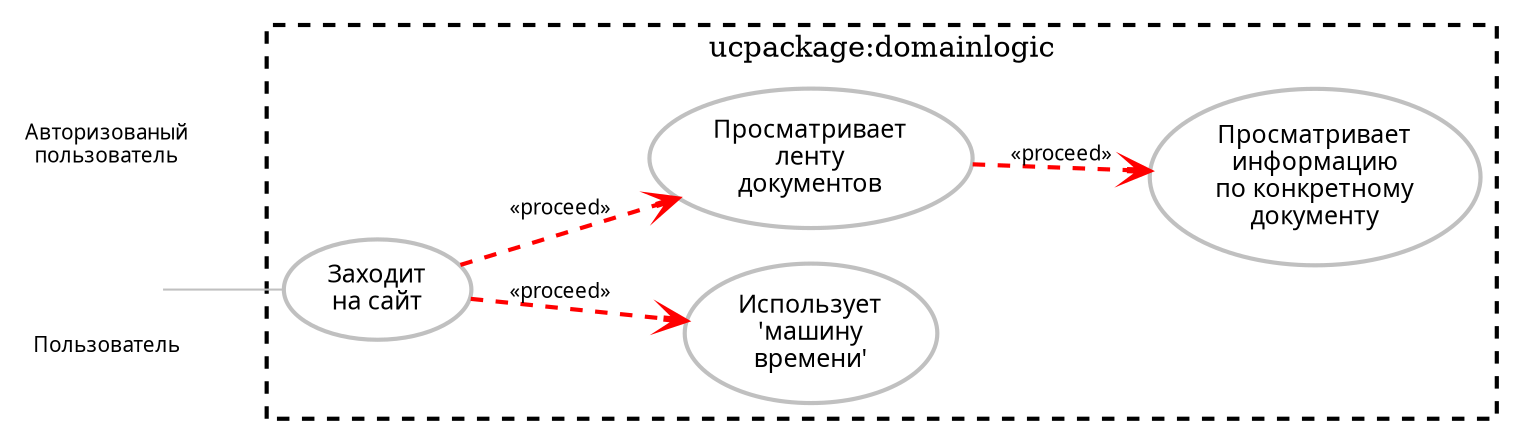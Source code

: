 
digraph usecase_ucpackage_domainlogic {
		
	subgraph clusterucpackage_domainlogic_User {
		label="Пользователь";labelloc="b";peripheries=0;margin=0;pad=0;fontname=Tahoma;fontsize=10;URL="domain:domainlogic:actors:User";ucpackage_domainlogic_User
	};
	
	"ucpackage_domainlogic_User" [label="",shapefile="/Users/kolpakov/vm/localhost/domainlogic/src/resources/images/stickman.svg",peripheries=0,margin=0];
	subgraph clusterucpackage_domainlogic_AutorizedUser {
		label="Авторизованый\nпользователь";labelloc="b";peripheries=0;margin=0;pad=0;fontname=Tahoma;fontsize=10;URL="domain:domainlogic:actors:AutorizedUser";ucpackage_domainlogic_AutorizedUser
	};
	
	"ucpackage_domainlogic_AutorizedUser" [label="",shapefile="/Users/kolpakov/vm/localhost/domainlogic/src/resources/images/stickman.svg",peripheries=0,margin=0];
	subgraph cluster_package {
		style="dashed,bold";
		label="ucpackage:domainlogic";
		node [shape=ellipse,style="bold",color=grey,fontname=Tahoma,fontsize=12,height=.5];
	    ucpackage_domainlogic_In [label="Заходит\nна сайт",tooltip="ucpackage:domainlogic:In",URL="ucpackage:domainlogic:In",fontname=Tahoma,fontsize=12];
	    ucpackage_domainlogic_UseTimeMachine [label="Использует\n'машину\nвремени'",tooltip="ucpackage:domainlogic:UseTimeMachine",URL="ucpackage:domainlogic:UseTimeMachine",fontname=Tahoma,fontsize=12];
	    ucpackage_domainlogic_UseDocsFeed [label="Просматривает\nленту\nдокументов",tooltip="ucpackage:domainlogic:UseDocsFeed",URL="ucpackage:domainlogic:UseDocsFeed",fontname=Tahoma,fontsize=12];
	    ucpackage_domainlogic_LookAtDocument [label="Просматривает\nинформацию\nпо конкретному\nдокументу",tooltip="ucpackage:domainlogic:LookAtDocument",URL="ucpackage:domainlogic:LookAtDocument",fontname=Tahoma,fontsize=12];
	}
	// use
	edge [fontname=Tahoma,fontsize=10]
	edge [arrowhead="none",color=grey];
	ucpackage_domainlogic_User -> ucpackage_domainlogic_In;
	// proceed
	node [shape=ellipse,style="bold,filled",height=.5,fillcolor=yellow,color=grey];
	edge [arrowhead="vee",style="dashed,bold",label="«proceed»",color=red];
	ucpackage_domainlogic_In -> ucpackage_domainlogic_UseTimeMachine;
	ucpackage_domainlogic_In -> ucpackage_domainlogic_UseDocsFeed;
	ucpackage_domainlogic_UseDocsFeed -> ucpackage_domainlogic_LookAtDocument;
	edge [arrowhead="vee",style="dashed,bold",label="«proceed»",color=grey];
	// invoke
	edge [arrowhead="vee",style="dashed,bold",label="«invoke»",color=grey];
	edge [arrowhead="vee",style="dashed,bold",label="«invoke»",color=blue];
	// extend
	edge [arrowhead="vee",style="dashed,bold",label="«extend»",color=green];
	labelloc=t;
	rankdir=LR;
	compound=true;
	color=grey;
	fontsize=12;

}